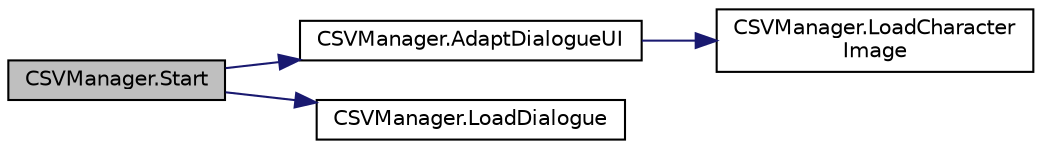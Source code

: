 digraph "CSVManager.Start"
{
 // LATEX_PDF_SIZE
  edge [fontname="Helvetica",fontsize="10",labelfontname="Helvetica",labelfontsize="10"];
  node [fontname="Helvetica",fontsize="10",shape=record];
  rankdir="LR";
  Node1 [label="CSVManager.Start",height=0.2,width=0.4,color="black", fillcolor="grey75", style="filled", fontcolor="black",tooltip=" "];
  Node1 -> Node2 [color="midnightblue",fontsize="10",style="solid",fontname="Helvetica"];
  Node2 [label="CSVManager.AdaptDialogueUI",height=0.2,width=0.4,color="black", fillcolor="white", style="filled",URL="$class_c_s_v_manager.html#a5eb58c12db7f1bcde11b9e20f8e291e8",tooltip=" "];
  Node2 -> Node3 [color="midnightblue",fontsize="10",style="solid",fontname="Helvetica"];
  Node3 [label="CSVManager.LoadCharacter\lImage",height=0.2,width=0.4,color="black", fillcolor="white", style="filled",URL="$class_c_s_v_manager.html#a52d75485a2c426d17ac91179ec092bbb",tooltip="캐릭터 이름을 입력시 지정 경로상에서 캐릭터 이미지를 불러옴"];
  Node1 -> Node4 [color="midnightblue",fontsize="10",style="solid",fontname="Helvetica"];
  Node4 [label="CSVManager.LoadDialogue",height=0.2,width=0.4,color="black", fillcolor="white", style="filled",URL="$class_c_s_v_manager.html#adc526a541cab092ca718cbaf45eca843",tooltip=" "];
}
